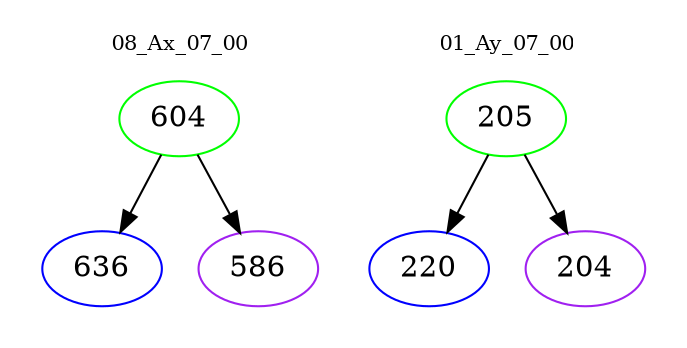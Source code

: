 digraph{
subgraph cluster_0 {
color = white
label = "08_Ax_07_00";
fontsize=10;
T0_604 [label="604", color="green"]
T0_604 -> T0_636 [color="black"]
T0_636 [label="636", color="blue"]
T0_604 -> T0_586 [color="black"]
T0_586 [label="586", color="purple"]
}
subgraph cluster_1 {
color = white
label = "01_Ay_07_00";
fontsize=10;
T1_205 [label="205", color="green"]
T1_205 -> T1_220 [color="black"]
T1_220 [label="220", color="blue"]
T1_205 -> T1_204 [color="black"]
T1_204 [label="204", color="purple"]
}
}
